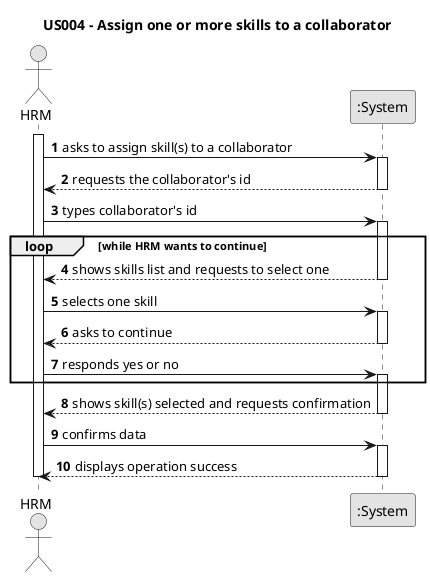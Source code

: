 @startuml
skinparam monochrome true
skinparam packageStyle rectangle
skinparam shadowing false

title US004 - Assign one or more skills to a collaborator

autonumber

actor "HRM" as Employee
participant ":System" as System

activate Employee

    Employee -> System : asks to assign skill(s) to a collaborator
    activate System

    System --> Employee : requests the collaborator's id
    deactivate System

    Employee -> System : types collaborator's id
    activate System

    loop while HRM wants to continue
    System --> Employee : shows skills list and requests to select one
    deactivate System

    Employee -> System : selects one skill
    activate System

    System --> Employee : asks to continue
    deactivate System

    Employee -> System : responds yes or no
    activate System
    end
    System --> Employee : shows skill(s) selected and requests confirmation
    deactivate System

    Employee -> System : confirms data
    activate System

    System --> Employee : displays operation success
    deactivate System

deactivate Employee
@enduml